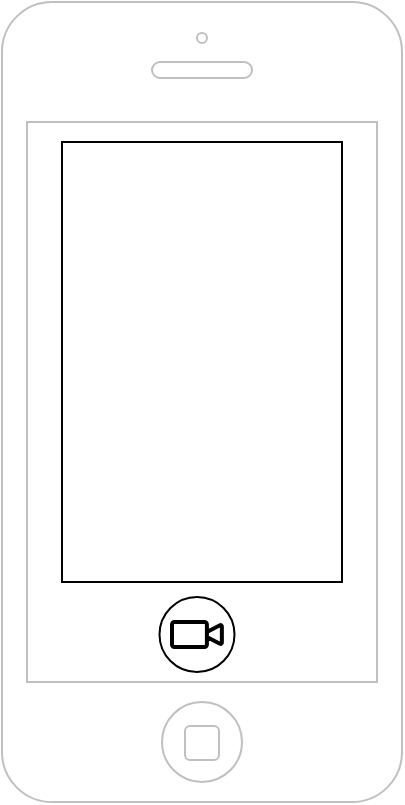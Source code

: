 <mxfile version="15.7.3" type="github" pages="5">
  <diagram id="jekcugpAi2NZI_fpUsYa" name="Page-1">
    <mxGraphModel dx="1038" dy="536" grid="1" gridSize="10" guides="1" tooltips="1" connect="1" arrows="1" fold="1" page="1" pageScale="1" pageWidth="827" pageHeight="1169" math="0" shadow="0">
      <root>
        <mxCell id="0" />
        <mxCell id="1" parent="0" />
        <mxCell id="j0fG0UReEMcY4CGqrClC-8" value="" style="html=1;verticalLabelPosition=bottom;labelBackgroundColor=#ffffff;verticalAlign=top;shadow=0;dashed=0;strokeWidth=1;shape=mxgraph.ios7.misc.iphone;strokeColor=#c0c0c0;" vertex="1" parent="1">
          <mxGeometry x="280" y="40" width="200" height="400" as="geometry" />
        </mxCell>
        <mxCell id="v05vIFh8-eWAuUdi33De-1" value="" style="ellipse;whiteSpace=wrap;html=1;aspect=fixed;" vertex="1" parent="1">
          <mxGeometry x="358.75" y="337.5" width="37.5" height="37.5" as="geometry" />
        </mxCell>
        <mxCell id="j0fG0UReEMcY4CGqrClC-13" value="" style="rounded=0;whiteSpace=wrap;html=1;" vertex="1" parent="1">
          <mxGeometry x="310" y="110" width="140" height="220" as="geometry" />
        </mxCell>
        <UserObject label="" link="data:page/id,zKE7f6E5DcRKMbApH_tS" id="j0fG0UReEMcY4CGqrClC-9">
          <mxCell style="html=1;verticalLabelPosition=bottom;align=center;labelBackgroundColor=#ffffff;verticalAlign=top;strokeWidth=2;shadow=0;dashed=0;shape=mxgraph.ios7.icons.video_conversation;aspect=fixed;" vertex="1" parent="1">
            <mxGeometry x="365" y="350" width="25" height="12.5" as="geometry" />
          </mxCell>
        </UserObject>
      </root>
    </mxGraphModel>
  </diagram>
  <diagram id="zKE7f6E5DcRKMbApH_tS" name="Page-2">
    <mxGraphModel dx="1038" dy="536" grid="1" gridSize="10" guides="1" tooltips="1" connect="1" arrows="1" fold="1" page="1" pageScale="1" pageWidth="827" pageHeight="1169" math="0" shadow="0">
      <root>
        <mxCell id="DeTN_ooXfa1ywjuxYfR3-0" />
        <mxCell id="DeTN_ooXfa1ywjuxYfR3-1" parent="DeTN_ooXfa1ywjuxYfR3-0" />
        <mxCell id="6pCf1geipjeYBmCYpGBW-0" value="" style="html=1;verticalLabelPosition=bottom;labelBackgroundColor=#ffffff;verticalAlign=top;shadow=0;dashed=0;strokeWidth=1;shape=mxgraph.ios7.misc.iphone;strokeColor=#c0c0c0;" vertex="1" parent="DeTN_ooXfa1ywjuxYfR3-1">
          <mxGeometry x="280" y="40" width="200" height="400" as="geometry" />
        </mxCell>
        <mxCell id="ESCoqjhNevn72Ibug1wq-0" value="" style="rounded=0;whiteSpace=wrap;html=1;" vertex="1" parent="DeTN_ooXfa1ywjuxYfR3-1">
          <mxGeometry x="310" y="110" width="140" height="220" as="geometry" />
        </mxCell>
        <mxCell id="T6RyNhe1dj7DorMcFgyi-0" value="" style="ellipse;whiteSpace=wrap;html=1;aspect=fixed;" vertex="1" parent="DeTN_ooXfa1ywjuxYfR3-1">
          <mxGeometry x="358.75" y="337.5" width="37.5" height="37.5" as="geometry" />
        </mxCell>
        <UserObject label="" link="data:page/id,9kjDyeGdIIO6_j-lvuXg" id="T6RyNhe1dj7DorMcFgyi-2">
          <mxCell style="whiteSpace=wrap;html=1;aspect=fixed;fillColor=#a20025;strokeColor=#6F0000;fontColor=#ffffff;" vertex="1" parent="DeTN_ooXfa1ywjuxYfR3-1">
            <mxGeometry x="370" y="348.75" width="15" height="15" as="geometry" />
          </mxCell>
        </UserObject>
      </root>
    </mxGraphModel>
  </diagram>
  <diagram id="9kjDyeGdIIO6_j-lvuXg" name="Page-3">
    <mxGraphModel dx="1038" dy="536" grid="1" gridSize="10" guides="1" tooltips="1" connect="1" arrows="1" fold="1" page="1" pageScale="1" pageWidth="827" pageHeight="1169" math="0" shadow="0">
      <root>
        <mxCell id="MCkCks_cyXvT2EXOd_qb-0" />
        <mxCell id="MCkCks_cyXvT2EXOd_qb-1" parent="MCkCks_cyXvT2EXOd_qb-0" />
        <mxCell id="VYlL2kqO_2YCXlfyHWUX-0" value="" style="html=1;verticalLabelPosition=bottom;labelBackgroundColor=#ffffff;verticalAlign=top;shadow=0;dashed=0;strokeWidth=1;shape=mxgraph.ios7.misc.iphone;strokeColor=#c0c0c0;" vertex="1" parent="MCkCks_cyXvT2EXOd_qb-1">
          <mxGeometry x="280" y="40" width="200" height="400" as="geometry" />
        </mxCell>
        <mxCell id="VYlL2kqO_2YCXlfyHWUX-1" value="" style="rounded=0;whiteSpace=wrap;html=1;" vertex="1" parent="MCkCks_cyXvT2EXOd_qb-1">
          <mxGeometry x="310" y="110" width="140" height="220" as="geometry" />
        </mxCell>
        <UserObject label="" link="data:page/id,mr74eFh5-rG0iFet1Cq7" id="VYlL2kqO_2YCXlfyHWUX-4">
          <mxCell style="html=1;verticalLabelPosition=bottom;align=center;labelBackgroundColor=#ffffff;verticalAlign=top;strokeWidth=2;strokeColor=#0080F0;shadow=0;dashed=0;shape=mxgraph.ios7.icons.up;" vertex="1" parent="MCkCks_cyXvT2EXOd_qb-1">
            <mxGeometry x="429" y="344.5" width="21" height="25.5" as="geometry" />
          </mxCell>
        </UserObject>
        <mxCell id="VYlL2kqO_2YCXlfyHWUX-5" value="" style="html=1;verticalLabelPosition=bottom;align=center;labelBackgroundColor=#ffffff;verticalAlign=top;strokeWidth=2;strokeColor=#0080F0;shadow=0;dashed=0;shape=mxgraph.ios7.icons.trashcan;" vertex="1" parent="MCkCks_cyXvT2EXOd_qb-1">
          <mxGeometry x="310" y="340" width="24" height="30" as="geometry" />
        </mxCell>
        <mxCell id="VYlL2kqO_2YCXlfyHWUX-6" value="" style="html=1;verticalLabelPosition=bottom;align=center;labelBackgroundColor=#ffffff;verticalAlign=top;strokeWidth=2;strokeColor=#0080F0;shadow=0;dashed=0;shape=mxgraph.ios7.icons.play;" vertex="1" parent="MCkCks_cyXvT2EXOd_qb-1">
          <mxGeometry x="369.5" y="346" width="21" height="24" as="geometry" />
        </mxCell>
      </root>
    </mxGraphModel>
  </diagram>
  <diagram id="mr74eFh5-rG0iFet1Cq7" name="Page-4">
    <mxGraphModel dx="1038" dy="536" grid="1" gridSize="10" guides="1" tooltips="1" connect="1" arrows="1" fold="1" page="1" pageScale="1" pageWidth="827" pageHeight="1169" math="0" shadow="0">
      <root>
        <mxCell id="s4Fzgd7zcjzGb5v8TD3_-0" />
        <mxCell id="s4Fzgd7zcjzGb5v8TD3_-1" parent="s4Fzgd7zcjzGb5v8TD3_-0" />
        <UserObject label="" link="data:page/id,GRJV6NnJUJC7T8hHWI8V" id="LRwZ9Y6nIxJbkUHQ7Osz-0">
          <mxCell style="html=1;verticalLabelPosition=bottom;labelBackgroundColor=#ffffff;verticalAlign=top;shadow=0;dashed=0;strokeWidth=1;shape=mxgraph.ios7.misc.iphone;strokeColor=#c0c0c0;" vertex="1" parent="s4Fzgd7zcjzGb5v8TD3_-1">
            <mxGeometry x="280" y="40" width="200" height="400" as="geometry" />
          </mxCell>
        </UserObject>
        <mxCell id="LRwZ9Y6nIxJbkUHQ7Osz-5" value="" style="html=1;verticalLabelPosition=bottom;align=center;labelBackgroundColor=#ffffff;verticalAlign=top;strokeWidth=2;strokeColor=#0080F0;shadow=0;dashed=0;shape=mxgraph.ios7.icons.up;aspect=fixed;" vertex="1" parent="s4Fzgd7zcjzGb5v8TD3_-1">
          <mxGeometry x="351.17" y="190" width="57.65" height="70" as="geometry" />
        </mxCell>
        <mxCell id="LRwZ9Y6nIxJbkUHQ7Osz-11" value="" style="html=1;verticalLabelPosition=bottom;labelBackgroundColor=#ffffff;verticalAlign=top;shadow=0;dashed=0;strokeWidth=2;shape=mxgraph.ios7.misc.loading_circle;" vertex="1" parent="s4Fzgd7zcjzGb5v8TD3_-1">
          <mxGeometry x="360" y="271" width="40" height="40" as="geometry" />
        </mxCell>
      </root>
    </mxGraphModel>
  </diagram>
  <diagram id="GRJV6NnJUJC7T8hHWI8V" name="Page-5">
    <mxGraphModel dx="1038" dy="536" grid="1" gridSize="10" guides="1" tooltips="1" connect="1" arrows="1" fold="1" page="1" pageScale="1" pageWidth="827" pageHeight="1169" math="0" shadow="0">
      <root>
        <mxCell id="oSjPcKfBuk6-gvdj6NDV-0" />
        <mxCell id="oSjPcKfBuk6-gvdj6NDV-1" parent="oSjPcKfBuk6-gvdj6NDV-0" />
        <mxCell id="aH204W9pQ8qJ4IVDnk54-0" value="" style="html=1;verticalLabelPosition=bottom;labelBackgroundColor=#ffffff;verticalAlign=top;shadow=0;dashed=0;strokeWidth=1;shape=mxgraph.ios7.misc.iphone;strokeColor=#c0c0c0;" vertex="1" parent="oSjPcKfBuk6-gvdj6NDV-1">
          <mxGeometry x="280" y="40" width="200" height="400" as="geometry" />
        </mxCell>
        <mxCell id="aH204W9pQ8qJ4IVDnk54-1" value="" style="html=1;verticalLabelPosition=bottom;align=center;labelBackgroundColor=#ffffff;verticalAlign=top;strokeWidth=2;strokeColor=#0080F0;shadow=0;dashed=0;shape=mxgraph.ios7.icons.up;aspect=fixed;" vertex="1" parent="oSjPcKfBuk6-gvdj6NDV-1">
          <mxGeometry x="365.5" y="170" width="29" height="35.24" as="geometry" />
        </mxCell>
        <mxCell id="aH204W9pQ8qJ4IVDnk54-4" value="" style="html=1;verticalLabelPosition=bottom;labelBackgroundColor=#ffffff;verticalAlign=top;shadow=0;dashed=0;strokeWidth=2;shape=mxgraph.ios7.misc.check;strokeColor=#0080f0;aspect=fixed;" vertex="1" parent="oSjPcKfBuk6-gvdj6NDV-1">
          <mxGeometry x="365" y="228" width="30" height="24" as="geometry" />
        </mxCell>
      </root>
    </mxGraphModel>
  </diagram>
</mxfile>
